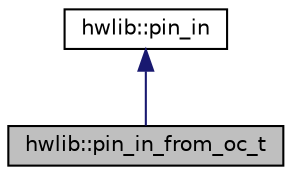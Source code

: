 digraph "hwlib::pin_in_from_oc_t"
{
  edge [fontname="Helvetica",fontsize="10",labelfontname="Helvetica",labelfontsize="10"];
  node [fontname="Helvetica",fontsize="10",shape=record];
  Node0 [label="hwlib::pin_in_from_oc_t",height=0.2,width=0.4,color="black", fillcolor="grey75", style="filled", fontcolor="black"];
  Node1 -> Node0 [dir="back",color="midnightblue",fontsize="10",style="solid",fontname="Helvetica"];
  Node1 [label="hwlib::pin_in",height=0.2,width=0.4,color="black", fillcolor="white", style="filled",URL="$classhwlib_1_1pin__in.html"];
}
